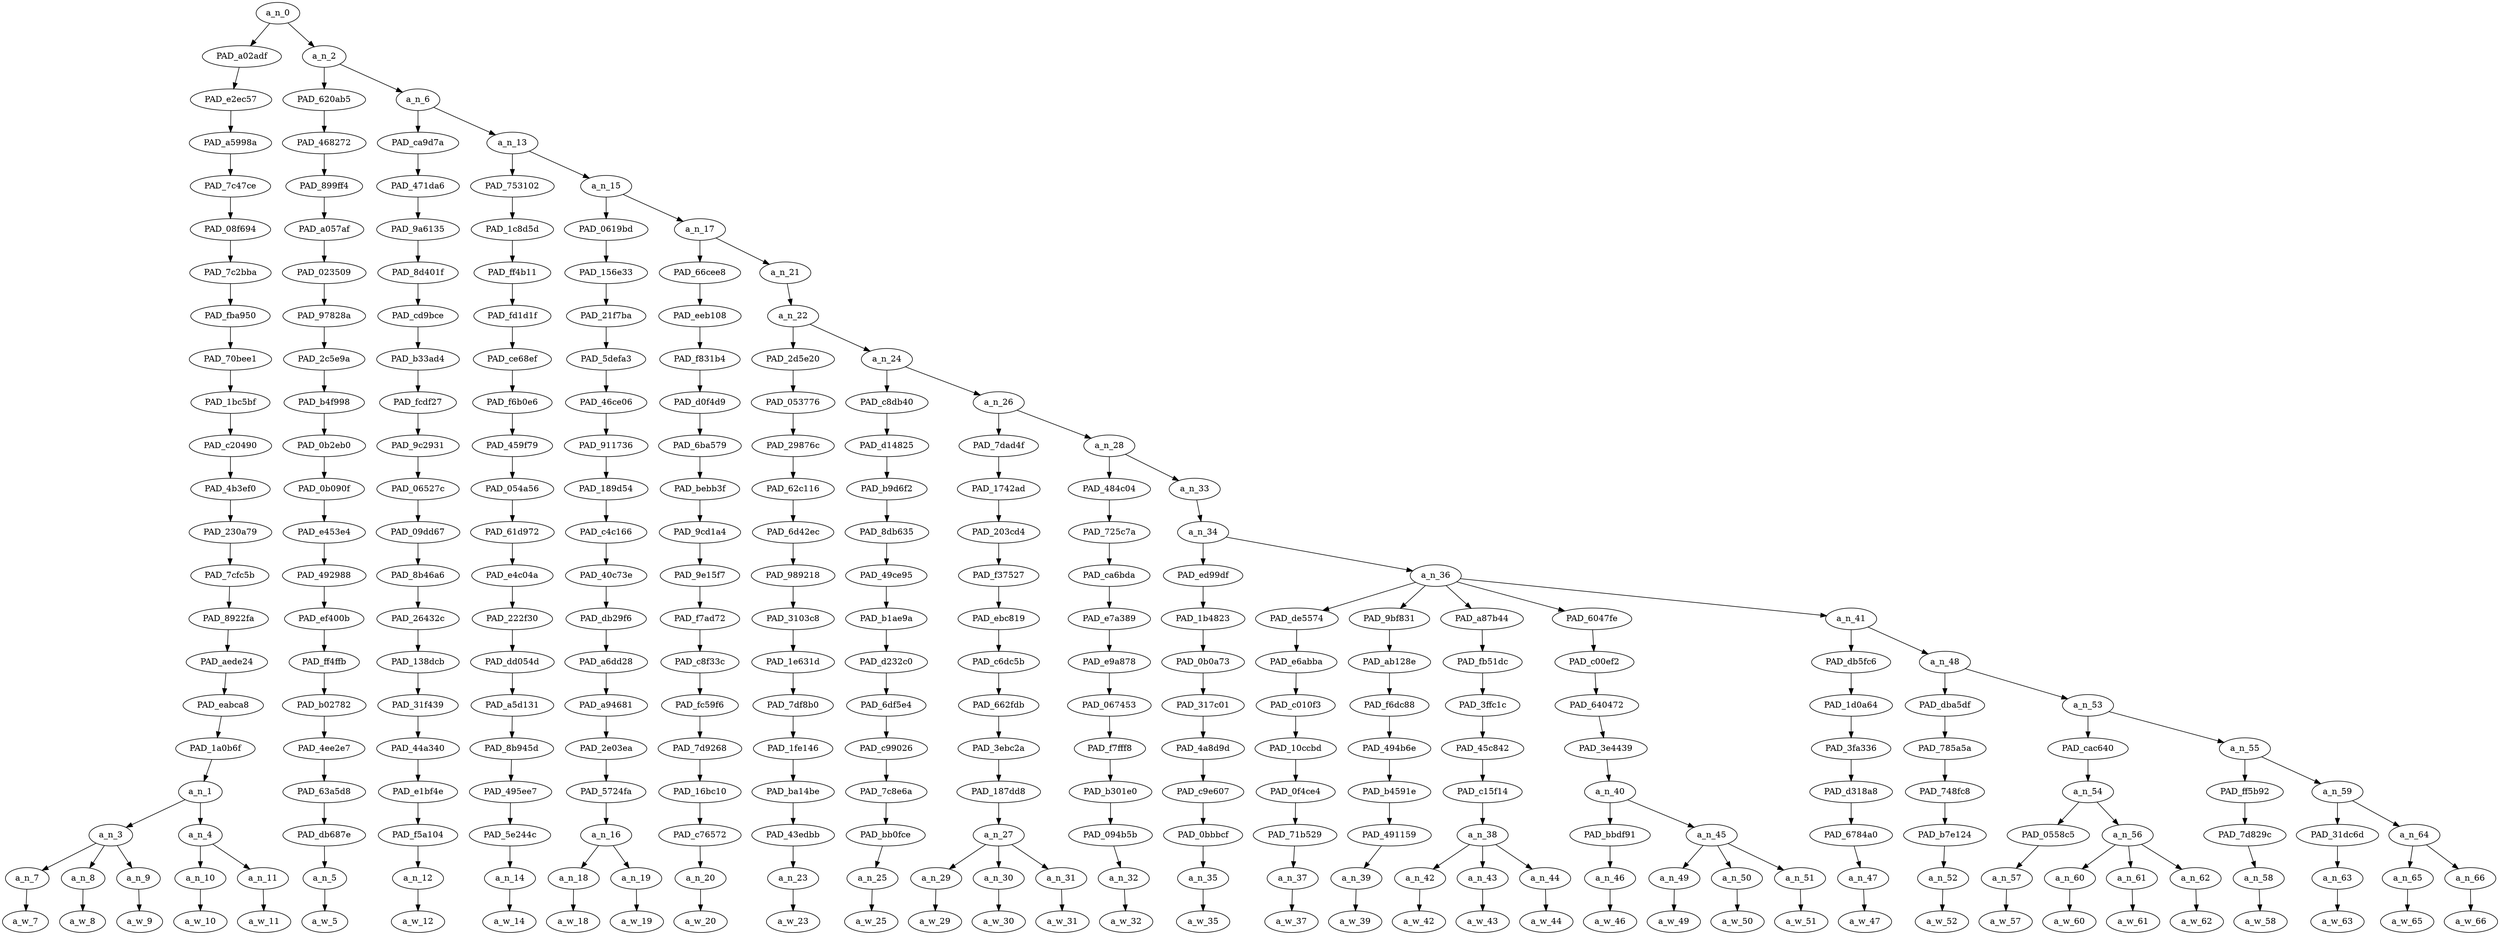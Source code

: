 strict digraph "" {
	a_n_0	[div_dir=-1,
		index=0,
		level=21,
		pos="4.179551696777343,21!",
		text_span="[0, 1, 2, 3, 4, 5, 6, 7, 8, 9, 10, 11, 12, 13, 14, 15, 16, 17, 18, 19, 20, 21, 22, 23, 24, 25, 26, 27, 28, 29, 30, 31, 32, 33, 34, \
35, 36]",
		value=1.00000001];
	PAD_a02adf	[div_dir=-1,
		index=0,
		level=20,
		pos="2.25,20!",
		text_span="[0, 1, 2, 3, 4]",
		value=0.18301617];
	a_n_0 -> PAD_a02adf;
	a_n_2	[div_dir=-1,
		index=1,
		level=20,
		pos="6.109103393554688,20!",
		text_span="[5, 6, 7, 8, 9, 10, 11, 12, 13, 14, 15, 16, 17, 18, 19, 20, 21, 22, 23, 24, 25, 26, 27, 28, 29, 30, 31, 32, 33, 34, 35, 36]",
		value=0.81689949];
	a_n_0 -> a_n_2;
	PAD_e2ec57	[div_dir=-1,
		index=0,
		level=19,
		pos="2.25,19!",
		text_span="[0, 1, 2, 3, 4]",
		value=0.18301617];
	PAD_a02adf -> PAD_e2ec57;
	PAD_a5998a	[div_dir=-1,
		index=0,
		level=18,
		pos="2.25,18!",
		text_span="[0, 1, 2, 3, 4]",
		value=0.18301617];
	PAD_e2ec57 -> PAD_a5998a;
	PAD_7c47ce	[div_dir=-1,
		index=0,
		level=17,
		pos="2.25,17!",
		text_span="[0, 1, 2, 3, 4]",
		value=0.18301617];
	PAD_a5998a -> PAD_7c47ce;
	PAD_08f694	[div_dir=-1,
		index=0,
		level=16,
		pos="2.25,16!",
		text_span="[0, 1, 2, 3, 4]",
		value=0.18301617];
	PAD_7c47ce -> PAD_08f694;
	PAD_7c2bba	[div_dir=-1,
		index=0,
		level=15,
		pos="2.25,15!",
		text_span="[0, 1, 2, 3, 4]",
		value=0.18301617];
	PAD_08f694 -> PAD_7c2bba;
	PAD_fba950	[div_dir=-1,
		index=0,
		level=14,
		pos="2.25,14!",
		text_span="[0, 1, 2, 3, 4]",
		value=0.18301617];
	PAD_7c2bba -> PAD_fba950;
	PAD_70bee1	[div_dir=-1,
		index=0,
		level=13,
		pos="2.25,13!",
		text_span="[0, 1, 2, 3, 4]",
		value=0.18301617];
	PAD_fba950 -> PAD_70bee1;
	PAD_1bc5bf	[div_dir=-1,
		index=0,
		level=12,
		pos="2.25,12!",
		text_span="[0, 1, 2, 3, 4]",
		value=0.18301617];
	PAD_70bee1 -> PAD_1bc5bf;
	PAD_c20490	[div_dir=-1,
		index=0,
		level=11,
		pos="2.25,11!",
		text_span="[0, 1, 2, 3, 4]",
		value=0.18301617];
	PAD_1bc5bf -> PAD_c20490;
	PAD_4b3ef0	[div_dir=-1,
		index=0,
		level=10,
		pos="2.25,10!",
		text_span="[0, 1, 2, 3, 4]",
		value=0.18301617];
	PAD_c20490 -> PAD_4b3ef0;
	PAD_230a79	[div_dir=-1,
		index=0,
		level=9,
		pos="2.25,9!",
		text_span="[0, 1, 2, 3, 4]",
		value=0.18301617];
	PAD_4b3ef0 -> PAD_230a79;
	PAD_7cfc5b	[div_dir=-1,
		index=0,
		level=8,
		pos="2.25,8!",
		text_span="[0, 1, 2, 3, 4]",
		value=0.18301617];
	PAD_230a79 -> PAD_7cfc5b;
	PAD_8922fa	[div_dir=-1,
		index=0,
		level=7,
		pos="2.25,7!",
		text_span="[0, 1, 2, 3, 4]",
		value=0.18301617];
	PAD_7cfc5b -> PAD_8922fa;
	PAD_aede24	[div_dir=-1,
		index=0,
		level=6,
		pos="2.25,6!",
		text_span="[0, 1, 2, 3, 4]",
		value=0.18301617];
	PAD_8922fa -> PAD_aede24;
	PAD_eabca8	[div_dir=-1,
		index=0,
		level=5,
		pos="2.25,5!",
		text_span="[0, 1, 2, 3, 4]",
		value=0.18301617];
	PAD_aede24 -> PAD_eabca8;
	PAD_1a0b6f	[div_dir=-1,
		index=0,
		level=4,
		pos="2.25,4!",
		text_span="[0, 1, 2, 3, 4]",
		value=0.18301617];
	PAD_eabca8 -> PAD_1a0b6f;
	a_n_1	[div_dir=-1,
		index=0,
		level=3,
		pos="2.25,3!",
		text_span="[0, 1, 2, 3, 4]",
		value=0.18301617];
	PAD_1a0b6f -> a_n_1;
	a_n_3	[div_dir=-1,
		index=0,
		level=2,
		pos="1.0,2!",
		text_span="[0, 1, 2]",
		value=0.12315645];
	a_n_1 -> a_n_3;
	a_n_4	[div_dir=-1,
		index=1,
		level=2,
		pos="3.5,2!",
		text_span="[3, 4]",
		value=0.05980597];
	a_n_1 -> a_n_4;
	a_n_7	[div_dir=1,
		index=0,
		level=1,
		pos="0.0,1!",
		text_span="[0]",
		value=0.03650259];
	a_n_3 -> a_n_7;
	a_n_8	[div_dir=1,
		index=1,
		level=1,
		pos="1.0,1!",
		text_span="[1]",
		value=0.03928726];
	a_n_3 -> a_n_8;
	a_n_9	[div_dir=-1,
		index=2,
		level=1,
		pos="2.0,1!",
		text_span="[2]",
		value=0.04731066];
	a_n_3 -> a_n_9;
	a_w_7	[div_dir=0,
		index=0,
		level=0,
		pos="0,0!",
		text_span="[0]",
		value="<user>"];
	a_n_7 -> a_w_7;
	a_w_8	[div_dir=0,
		index=1,
		level=0,
		pos="1,0!",
		text_span="[1]",
		value=dear];
	a_n_8 -> a_w_8;
	a_w_9	[div_dir=0,
		index=2,
		level=0,
		pos="2,0!",
		text_span="[2]",
		value=jews];
	a_n_9 -> a_w_9;
	a_n_10	[div_dir=-1,
		index=3,
		level=1,
		pos="3.0,1!",
		text_span="[3]",
		value=0.02171475];
	a_n_4 -> a_n_10;
	a_n_11	[div_dir=-1,
		index=4,
		level=1,
		pos="4.0,1!",
		text_span="[4]",
		value=0.03807108];
	a_n_4 -> a_n_11;
	a_w_10	[div_dir=0,
		index=3,
		level=0,
		pos="3,0!",
		text_span="[3]",
		value=after];
	a_n_10 -> a_w_10;
	a_w_11	[div_dir=0,
		index=4,
		level=0,
		pos="4,0!",
		text_span="[4]",
		value=trump];
	a_n_11 -> a_w_11;
	PAD_620ab5	[div_dir=-1,
		index=1,
		level=19,
		pos="5.0,19!",
		text_span="[5]",
		value=0.01806182];
	a_n_2 -> PAD_620ab5;
	a_n_6	[div_dir=-1,
		index=2,
		level=19,
		pos="7.218206787109375,19!",
		text_span="[6, 7, 8, 9, 10, 11, 12, 13, 14, 15, 16, 17, 18, 19, 20, 21, 22, 23, 24, 25, 26, 27, 28, 29, 30, 31, 32, 33, 34, 35, 36]",
		value=0.79876739];
	a_n_2 -> a_n_6;
	PAD_468272	[div_dir=-1,
		index=1,
		level=18,
		pos="5.0,18!",
		text_span="[5]",
		value=0.01806182];
	PAD_620ab5 -> PAD_468272;
	PAD_899ff4	[div_dir=-1,
		index=1,
		level=17,
		pos="5.0,17!",
		text_span="[5]",
		value=0.01806182];
	PAD_468272 -> PAD_899ff4;
	PAD_a057af	[div_dir=-1,
		index=1,
		level=16,
		pos="5.0,16!",
		text_span="[5]",
		value=0.01806182];
	PAD_899ff4 -> PAD_a057af;
	PAD_023509	[div_dir=-1,
		index=1,
		level=15,
		pos="5.0,15!",
		text_span="[5]",
		value=0.01806182];
	PAD_a057af -> PAD_023509;
	PAD_97828a	[div_dir=-1,
		index=1,
		level=14,
		pos="5.0,14!",
		text_span="[5]",
		value=0.01806182];
	PAD_023509 -> PAD_97828a;
	PAD_2c5e9a	[div_dir=-1,
		index=1,
		level=13,
		pos="5.0,13!",
		text_span="[5]",
		value=0.01806182];
	PAD_97828a -> PAD_2c5e9a;
	PAD_b4f998	[div_dir=-1,
		index=1,
		level=12,
		pos="5.0,12!",
		text_span="[5]",
		value=0.01806182];
	PAD_2c5e9a -> PAD_b4f998;
	PAD_0b2eb0	[div_dir=-1,
		index=1,
		level=11,
		pos="5.0,11!",
		text_span="[5]",
		value=0.01806182];
	PAD_b4f998 -> PAD_0b2eb0;
	PAD_0b090f	[div_dir=-1,
		index=1,
		level=10,
		pos="5.0,10!",
		text_span="[5]",
		value=0.01806182];
	PAD_0b2eb0 -> PAD_0b090f;
	PAD_e453e4	[div_dir=-1,
		index=1,
		level=9,
		pos="5.0,9!",
		text_span="[5]",
		value=0.01806182];
	PAD_0b090f -> PAD_e453e4;
	PAD_492988	[div_dir=-1,
		index=1,
		level=8,
		pos="5.0,8!",
		text_span="[5]",
		value=0.01806182];
	PAD_e453e4 -> PAD_492988;
	PAD_ef400b	[div_dir=-1,
		index=1,
		level=7,
		pos="5.0,7!",
		text_span="[5]",
		value=0.01806182];
	PAD_492988 -> PAD_ef400b;
	PAD_ff4ffb	[div_dir=-1,
		index=1,
		level=6,
		pos="5.0,6!",
		text_span="[5]",
		value=0.01806182];
	PAD_ef400b -> PAD_ff4ffb;
	PAD_b02782	[div_dir=-1,
		index=1,
		level=5,
		pos="5.0,5!",
		text_span="[5]",
		value=0.01806182];
	PAD_ff4ffb -> PAD_b02782;
	PAD_4ee2e7	[div_dir=-1,
		index=1,
		level=4,
		pos="5.0,4!",
		text_span="[5]",
		value=0.01806182];
	PAD_b02782 -> PAD_4ee2e7;
	PAD_63a5d8	[div_dir=-1,
		index=1,
		level=3,
		pos="5.0,3!",
		text_span="[5]",
		value=0.01806182];
	PAD_4ee2e7 -> PAD_63a5d8;
	PAD_db687e	[div_dir=-1,
		index=2,
		level=2,
		pos="5.0,2!",
		text_span="[5]",
		value=0.01806182];
	PAD_63a5d8 -> PAD_db687e;
	a_n_5	[div_dir=-1,
		index=5,
		level=1,
		pos="5.0,1!",
		text_span="[5]",
		value=0.01806182];
	PAD_db687e -> a_n_5;
	a_w_5	[div_dir=0,
		index=5,
		level=0,
		pos="5,0!",
		text_span="[5]",
		value=is];
	a_n_5 -> a_w_5;
	PAD_ca9d7a	[div_dir=-1,
		index=2,
		level=18,
		pos="6.0,18!",
		text_span="[6]",
		value=0.01920291];
	a_n_6 -> PAD_ca9d7a;
	a_n_13	[div_dir=-1,
		index=3,
		level=18,
		pos="8.43641357421875,18!",
		text_span="[7, 8, 9, 10, 11, 12, 13, 14, 15, 16, 17, 18, 19, 20, 21, 22, 23, 24, 25, 26, 27, 28, 29, 30, 31, 32, 33, 34, 35, 36]",
		value=0.77950299];
	a_n_6 -> a_n_13;
	PAD_471da6	[div_dir=-1,
		index=2,
		level=17,
		pos="6.0,17!",
		text_span="[6]",
		value=0.01920291];
	PAD_ca9d7a -> PAD_471da6;
	PAD_9a6135	[div_dir=-1,
		index=2,
		level=16,
		pos="6.0,16!",
		text_span="[6]",
		value=0.01920291];
	PAD_471da6 -> PAD_9a6135;
	PAD_8d401f	[div_dir=-1,
		index=2,
		level=15,
		pos="6.0,15!",
		text_span="[6]",
		value=0.01920291];
	PAD_9a6135 -> PAD_8d401f;
	PAD_cd9bce	[div_dir=-1,
		index=2,
		level=14,
		pos="6.0,14!",
		text_span="[6]",
		value=0.01920291];
	PAD_8d401f -> PAD_cd9bce;
	PAD_b33ad4	[div_dir=-1,
		index=2,
		level=13,
		pos="6.0,13!",
		text_span="[6]",
		value=0.01920291];
	PAD_cd9bce -> PAD_b33ad4;
	PAD_fcdf27	[div_dir=-1,
		index=2,
		level=12,
		pos="6.0,12!",
		text_span="[6]",
		value=0.01920291];
	PAD_b33ad4 -> PAD_fcdf27;
	PAD_9c2931	[div_dir=-1,
		index=2,
		level=11,
		pos="6.0,11!",
		text_span="[6]",
		value=0.01920291];
	PAD_fcdf27 -> PAD_9c2931;
	PAD_06527c	[div_dir=-1,
		index=2,
		level=10,
		pos="6.0,10!",
		text_span="[6]",
		value=0.01920291];
	PAD_9c2931 -> PAD_06527c;
	PAD_09dd67	[div_dir=-1,
		index=2,
		level=9,
		pos="6.0,9!",
		text_span="[6]",
		value=0.01920291];
	PAD_06527c -> PAD_09dd67;
	PAD_8b46a6	[div_dir=-1,
		index=2,
		level=8,
		pos="6.0,8!",
		text_span="[6]",
		value=0.01920291];
	PAD_09dd67 -> PAD_8b46a6;
	PAD_26432c	[div_dir=-1,
		index=2,
		level=7,
		pos="6.0,7!",
		text_span="[6]",
		value=0.01920291];
	PAD_8b46a6 -> PAD_26432c;
	PAD_138dcb	[div_dir=-1,
		index=2,
		level=6,
		pos="6.0,6!",
		text_span="[6]",
		value=0.01920291];
	PAD_26432c -> PAD_138dcb;
	PAD_31f439	[div_dir=-1,
		index=2,
		level=5,
		pos="6.0,5!",
		text_span="[6]",
		value=0.01920291];
	PAD_138dcb -> PAD_31f439;
	PAD_44a340	[div_dir=-1,
		index=2,
		level=4,
		pos="6.0,4!",
		text_span="[6]",
		value=0.01920291];
	PAD_31f439 -> PAD_44a340;
	PAD_e1bf4e	[div_dir=-1,
		index=2,
		level=3,
		pos="6.0,3!",
		text_span="[6]",
		value=0.01920291];
	PAD_44a340 -> PAD_e1bf4e;
	PAD_f5a104	[div_dir=-1,
		index=3,
		level=2,
		pos="6.0,2!",
		text_span="[6]",
		value=0.01920291];
	PAD_e1bf4e -> PAD_f5a104;
	a_n_12	[div_dir=-1,
		index=6,
		level=1,
		pos="6.0,1!",
		text_span="[6]",
		value=0.01920291];
	PAD_f5a104 -> a_n_12;
	a_w_12	[div_dir=0,
		index=6,
		level=0,
		pos="6,0!",
		text_span="[6]",
		value=done];
	a_n_12 -> a_w_12;
	PAD_753102	[div_dir=-1,
		index=3,
		level=17,
		pos="7.0,17!",
		text_span="[7]",
		value=0.01252302];
	a_n_13 -> PAD_753102;
	a_n_15	[div_dir=-1,
		index=4,
		level=17,
		pos="9.8728271484375,17!",
		text_span="[8, 9, 10, 11, 12, 13, 14, 15, 16, 17, 18, 19, 20, 21, 22, 23, 24, 25, 26, 27, 28, 29, 30, 31, 32, 33, 34, 35, 36]",
		value=0.76692537];
	a_n_13 -> a_n_15;
	PAD_1c8d5d	[div_dir=-1,
		index=3,
		level=16,
		pos="7.0,16!",
		text_span="[7]",
		value=0.01252302];
	PAD_753102 -> PAD_1c8d5d;
	PAD_ff4b11	[div_dir=-1,
		index=3,
		level=15,
		pos="7.0,15!",
		text_span="[7]",
		value=0.01252302];
	PAD_1c8d5d -> PAD_ff4b11;
	PAD_fd1d1f	[div_dir=-1,
		index=3,
		level=14,
		pos="7.0,14!",
		text_span="[7]",
		value=0.01252302];
	PAD_ff4b11 -> PAD_fd1d1f;
	PAD_ce68ef	[div_dir=-1,
		index=3,
		level=13,
		pos="7.0,13!",
		text_span="[7]",
		value=0.01252302];
	PAD_fd1d1f -> PAD_ce68ef;
	PAD_f6b0e6	[div_dir=-1,
		index=3,
		level=12,
		pos="7.0,12!",
		text_span="[7]",
		value=0.01252302];
	PAD_ce68ef -> PAD_f6b0e6;
	PAD_459f79	[div_dir=-1,
		index=3,
		level=11,
		pos="7.0,11!",
		text_span="[7]",
		value=0.01252302];
	PAD_f6b0e6 -> PAD_459f79;
	PAD_054a56	[div_dir=-1,
		index=3,
		level=10,
		pos="7.0,10!",
		text_span="[7]",
		value=0.01252302];
	PAD_459f79 -> PAD_054a56;
	PAD_61d972	[div_dir=-1,
		index=3,
		level=9,
		pos="7.0,9!",
		text_span="[7]",
		value=0.01252302];
	PAD_054a56 -> PAD_61d972;
	PAD_e4c04a	[div_dir=-1,
		index=3,
		level=8,
		pos="7.0,8!",
		text_span="[7]",
		value=0.01252302];
	PAD_61d972 -> PAD_e4c04a;
	PAD_222f30	[div_dir=-1,
		index=3,
		level=7,
		pos="7.0,7!",
		text_span="[7]",
		value=0.01252302];
	PAD_e4c04a -> PAD_222f30;
	PAD_dd054d	[div_dir=-1,
		index=3,
		level=6,
		pos="7.0,6!",
		text_span="[7]",
		value=0.01252302];
	PAD_222f30 -> PAD_dd054d;
	PAD_a5d131	[div_dir=-1,
		index=3,
		level=5,
		pos="7.0,5!",
		text_span="[7]",
		value=0.01252302];
	PAD_dd054d -> PAD_a5d131;
	PAD_8b945d	[div_dir=-1,
		index=3,
		level=4,
		pos="7.0,4!",
		text_span="[7]",
		value=0.01252302];
	PAD_a5d131 -> PAD_8b945d;
	PAD_495ee7	[div_dir=-1,
		index=3,
		level=3,
		pos="7.0,3!",
		text_span="[7]",
		value=0.01252302];
	PAD_8b945d -> PAD_495ee7;
	PAD_5e244c	[div_dir=-1,
		index=4,
		level=2,
		pos="7.0,2!",
		text_span="[7]",
		value=0.01252302];
	PAD_495ee7 -> PAD_5e244c;
	a_n_14	[div_dir=-1,
		index=7,
		level=1,
		pos="7.0,1!",
		text_span="[7]",
		value=0.01252302];
	PAD_5e244c -> a_n_14;
	a_w_14	[div_dir=0,
		index=7,
		level=0,
		pos="7,0!",
		text_span="[7]",
		value=with];
	a_n_14 -> a_w_14;
	PAD_0619bd	[div_dir=-1,
		index=4,
		level=16,
		pos="8.5,16!",
		text_span="[8, 9]",
		value=0.04665338];
	a_n_15 -> PAD_0619bd;
	a_n_17	[div_dir=-1,
		index=5,
		level=16,
		pos="11.245654296875,16!",
		text_span="[10, 11, 12, 13, 14, 15, 16, 17, 18, 19, 20, 21, 22, 23, 24, 25, 26, 27, 28, 29, 30, 31, 32, 33, 34, 35, 36]",
		value=0.72022052];
	a_n_15 -> a_n_17;
	PAD_156e33	[div_dir=-1,
		index=4,
		level=15,
		pos="8.5,15!",
		text_span="[8, 9]",
		value=0.04665338];
	PAD_0619bd -> PAD_156e33;
	PAD_21f7ba	[div_dir=-1,
		index=4,
		level=14,
		pos="8.5,14!",
		text_span="[8, 9]",
		value=0.04665338];
	PAD_156e33 -> PAD_21f7ba;
	PAD_5defa3	[div_dir=-1,
		index=4,
		level=13,
		pos="8.5,13!",
		text_span="[8, 9]",
		value=0.04665338];
	PAD_21f7ba -> PAD_5defa3;
	PAD_46ce06	[div_dir=-1,
		index=4,
		level=12,
		pos="8.5,12!",
		text_span="[8, 9]",
		value=0.04665338];
	PAD_5defa3 -> PAD_46ce06;
	PAD_911736	[div_dir=-1,
		index=4,
		level=11,
		pos="8.5,11!",
		text_span="[8, 9]",
		value=0.04665338];
	PAD_46ce06 -> PAD_911736;
	PAD_189d54	[div_dir=-1,
		index=4,
		level=10,
		pos="8.5,10!",
		text_span="[8, 9]",
		value=0.04665338];
	PAD_911736 -> PAD_189d54;
	PAD_c4c166	[div_dir=-1,
		index=4,
		level=9,
		pos="8.5,9!",
		text_span="[8, 9]",
		value=0.04665338];
	PAD_189d54 -> PAD_c4c166;
	PAD_40c73e	[div_dir=-1,
		index=4,
		level=8,
		pos="8.5,8!",
		text_span="[8, 9]",
		value=0.04665338];
	PAD_c4c166 -> PAD_40c73e;
	PAD_db29f6	[div_dir=-1,
		index=4,
		level=7,
		pos="8.5,7!",
		text_span="[8, 9]",
		value=0.04665338];
	PAD_40c73e -> PAD_db29f6;
	PAD_a6dd28	[div_dir=-1,
		index=4,
		level=6,
		pos="8.5,6!",
		text_span="[8, 9]",
		value=0.04665338];
	PAD_db29f6 -> PAD_a6dd28;
	PAD_a94681	[div_dir=-1,
		index=4,
		level=5,
		pos="8.5,5!",
		text_span="[8, 9]",
		value=0.04665338];
	PAD_a6dd28 -> PAD_a94681;
	PAD_2e03ea	[div_dir=-1,
		index=4,
		level=4,
		pos="8.5,4!",
		text_span="[8, 9]",
		value=0.04665338];
	PAD_a94681 -> PAD_2e03ea;
	PAD_5724fa	[div_dir=-1,
		index=4,
		level=3,
		pos="8.5,3!",
		text_span="[8, 9]",
		value=0.04665338];
	PAD_2e03ea -> PAD_5724fa;
	a_n_16	[div_dir=-1,
		index=5,
		level=2,
		pos="8.5,2!",
		text_span="[8, 9]",
		value=0.04665338];
	PAD_5724fa -> a_n_16;
	a_n_18	[div_dir=-1,
		index=8,
		level=1,
		pos="8.0,1!",
		text_span="[8]",
		value=0.01648734];
	a_n_16 -> a_n_18;
	a_n_19	[div_dir=-1,
		index=9,
		level=1,
		pos="9.0,1!",
		text_span="[9]",
		value=0.03009492];
	a_n_16 -> a_n_19;
	a_w_18	[div_dir=0,
		index=8,
		level=0,
		pos="8,0!",
		text_span="[8]",
		value=the];
	a_n_18 -> a_w_18;
	a_w_19	[div_dir=0,
		index=9,
		level=0,
		pos="9,0!",
		text_span="[9]",
		value=immigrants];
	a_n_19 -> a_w_19;
	PAD_66cee8	[div_dir=-1,
		index=5,
		level=15,
		pos="10.0,15!",
		text_span="[10]",
		value=0.01634068];
	a_n_17 -> PAD_66cee8;
	a_n_21	[div_dir=-1,
		index=6,
		level=15,
		pos="12.49130859375,15!",
		text_span="[11, 12, 13, 14, 15, 16, 17, 18, 19, 20, 21, 22, 23, 24, 25, 26, 27, 28, 29, 30, 31, 32, 33, 34, 35, 36]",
		value=0.70384474];
	a_n_17 -> a_n_21;
	PAD_eeb108	[div_dir=-1,
		index=5,
		level=14,
		pos="10.0,14!",
		text_span="[10]",
		value=0.01634068];
	PAD_66cee8 -> PAD_eeb108;
	PAD_f831b4	[div_dir=-1,
		index=5,
		level=13,
		pos="10.0,13!",
		text_span="[10]",
		value=0.01634068];
	PAD_eeb108 -> PAD_f831b4;
	PAD_d0f4d9	[div_dir=-1,
		index=5,
		level=12,
		pos="10.0,12!",
		text_span="[10]",
		value=0.01634068];
	PAD_f831b4 -> PAD_d0f4d9;
	PAD_6ba579	[div_dir=-1,
		index=5,
		level=11,
		pos="10.0,11!",
		text_span="[10]",
		value=0.01634068];
	PAD_d0f4d9 -> PAD_6ba579;
	PAD_bebb3f	[div_dir=-1,
		index=5,
		level=10,
		pos="10.0,10!",
		text_span="[10]",
		value=0.01634068];
	PAD_6ba579 -> PAD_bebb3f;
	PAD_9cd1a4	[div_dir=-1,
		index=5,
		level=9,
		pos="10.0,9!",
		text_span="[10]",
		value=0.01634068];
	PAD_bebb3f -> PAD_9cd1a4;
	PAD_9e15f7	[div_dir=-1,
		index=5,
		level=8,
		pos="10.0,8!",
		text_span="[10]",
		value=0.01634068];
	PAD_9cd1a4 -> PAD_9e15f7;
	PAD_f7ad72	[div_dir=-1,
		index=5,
		level=7,
		pos="10.0,7!",
		text_span="[10]",
		value=0.01634068];
	PAD_9e15f7 -> PAD_f7ad72;
	PAD_c8f33c	[div_dir=-1,
		index=5,
		level=6,
		pos="10.0,6!",
		text_span="[10]",
		value=0.01634068];
	PAD_f7ad72 -> PAD_c8f33c;
	PAD_fc59f6	[div_dir=-1,
		index=5,
		level=5,
		pos="10.0,5!",
		text_span="[10]",
		value=0.01634068];
	PAD_c8f33c -> PAD_fc59f6;
	PAD_7d9268	[div_dir=-1,
		index=5,
		level=4,
		pos="10.0,4!",
		text_span="[10]",
		value=0.01634068];
	PAD_fc59f6 -> PAD_7d9268;
	PAD_16bc10	[div_dir=-1,
		index=5,
		level=3,
		pos="10.0,3!",
		text_span="[10]",
		value=0.01634068];
	PAD_7d9268 -> PAD_16bc10;
	PAD_c76572	[div_dir=-1,
		index=6,
		level=2,
		pos="10.0,2!",
		text_span="[10]",
		value=0.01634068];
	PAD_16bc10 -> PAD_c76572;
	a_n_20	[div_dir=-1,
		index=10,
		level=1,
		pos="10.0,1!",
		text_span="[10]",
		value=0.01634068];
	PAD_c76572 -> a_n_20;
	a_w_20	[div_dir=0,
		index=10,
		level=0,
		pos="10,0!",
		text_span="[10]",
		value=who];
	a_n_20 -> a_w_20;
	a_n_22	[div_dir=-1,
		index=6,
		level=14,
		pos="12.49130859375,14!",
		text_span="[11, 12, 13, 14, 15, 16, 17, 18, 19, 20, 21, 22, 23, 24, 25, 26, 27, 28, 29, 30, 31, 32, 33, 34, 35, 36]",
		value=0.70381621];
	a_n_21 -> a_n_22;
	PAD_2d5e20	[div_dir=-1,
		index=6,
		level=13,
		pos="11.0,13!",
		text_span="[11]",
		value=0.01612054];
	a_n_22 -> PAD_2d5e20;
	a_n_24	[div_dir=-1,
		index=7,
		level=13,
		pos="13.9826171875,13!",
		text_span="[12, 13, 14, 15, 16, 17, 18, 19, 20, 21, 22, 23, 24, 25, 26, 27, 28, 29, 30, 31, 32, 33, 34, 35, 36]",
		value=0.68766713];
	a_n_22 -> a_n_24;
	PAD_053776	[div_dir=-1,
		index=6,
		level=12,
		pos="11.0,12!",
		text_span="[11]",
		value=0.01612054];
	PAD_2d5e20 -> PAD_053776;
	PAD_29876c	[div_dir=-1,
		index=6,
		level=11,
		pos="11.0,11!",
		text_span="[11]",
		value=0.01612054];
	PAD_053776 -> PAD_29876c;
	PAD_62c116	[div_dir=-1,
		index=6,
		level=10,
		pos="11.0,10!",
		text_span="[11]",
		value=0.01612054];
	PAD_29876c -> PAD_62c116;
	PAD_6d42ec	[div_dir=-1,
		index=6,
		level=9,
		pos="11.0,9!",
		text_span="[11]",
		value=0.01612054];
	PAD_62c116 -> PAD_6d42ec;
	PAD_989218	[div_dir=-1,
		index=6,
		level=8,
		pos="11.0,8!",
		text_span="[11]",
		value=0.01612054];
	PAD_6d42ec -> PAD_989218;
	PAD_3103c8	[div_dir=-1,
		index=6,
		level=7,
		pos="11.0,7!",
		text_span="[11]",
		value=0.01612054];
	PAD_989218 -> PAD_3103c8;
	PAD_1e631d	[div_dir=-1,
		index=6,
		level=6,
		pos="11.0,6!",
		text_span="[11]",
		value=0.01612054];
	PAD_3103c8 -> PAD_1e631d;
	PAD_7df8b0	[div_dir=-1,
		index=6,
		level=5,
		pos="11.0,5!",
		text_span="[11]",
		value=0.01612054];
	PAD_1e631d -> PAD_7df8b0;
	PAD_1fe146	[div_dir=-1,
		index=6,
		level=4,
		pos="11.0,4!",
		text_span="[11]",
		value=0.01612054];
	PAD_7df8b0 -> PAD_1fe146;
	PAD_ba14be	[div_dir=-1,
		index=6,
		level=3,
		pos="11.0,3!",
		text_span="[11]",
		value=0.01612054];
	PAD_1fe146 -> PAD_ba14be;
	PAD_43edbb	[div_dir=-1,
		index=7,
		level=2,
		pos="11.0,2!",
		text_span="[11]",
		value=0.01612054];
	PAD_ba14be -> PAD_43edbb;
	a_n_23	[div_dir=-1,
		index=11,
		level=1,
		pos="11.0,1!",
		text_span="[11]",
		value=0.01612054];
	PAD_43edbb -> a_n_23;
	a_w_23	[div_dir=0,
		index=11,
		level=0,
		pos="11,0!",
		text_span="[11]",
		value=next];
	a_n_23 -> a_w_23;
	PAD_c8db40	[div_dir=1,
		index=7,
		level=12,
		pos="12.0,12!",
		text_span="[12]",
		value=0.01510864];
	a_n_24 -> PAD_c8db40;
	a_n_26	[div_dir=-1,
		index=8,
		level=12,
		pos="15.965234375,12!",
		text_span="[13, 14, 15, 16, 17, 18, 19, 20, 21, 22, 23, 24, 25, 26, 27, 28, 29, 30, 31, 32, 33, 34, 35, 36]",
		value=0.67253083];
	a_n_24 -> a_n_26;
	PAD_d14825	[div_dir=1,
		index=7,
		level=11,
		pos="12.0,11!",
		text_span="[12]",
		value=0.01510864];
	PAD_c8db40 -> PAD_d14825;
	PAD_b9d6f2	[div_dir=1,
		index=7,
		level=10,
		pos="12.0,10!",
		text_span="[12]",
		value=0.01510864];
	PAD_d14825 -> PAD_b9d6f2;
	PAD_8db635	[div_dir=1,
		index=7,
		level=9,
		pos="12.0,9!",
		text_span="[12]",
		value=0.01510864];
	PAD_b9d6f2 -> PAD_8db635;
	PAD_49ce95	[div_dir=1,
		index=7,
		level=8,
		pos="12.0,8!",
		text_span="[12]",
		value=0.01510864];
	PAD_8db635 -> PAD_49ce95;
	PAD_b1ae9a	[div_dir=1,
		index=7,
		level=7,
		pos="12.0,7!",
		text_span="[12]",
		value=0.01510864];
	PAD_49ce95 -> PAD_b1ae9a;
	PAD_d232c0	[div_dir=1,
		index=7,
		level=6,
		pos="12.0,6!",
		text_span="[12]",
		value=0.01510864];
	PAD_b1ae9a -> PAD_d232c0;
	PAD_6df5e4	[div_dir=1,
		index=7,
		level=5,
		pos="12.0,5!",
		text_span="[12]",
		value=0.01510864];
	PAD_d232c0 -> PAD_6df5e4;
	PAD_c99026	[div_dir=1,
		index=7,
		level=4,
		pos="12.0,4!",
		text_span="[12]",
		value=0.01510864];
	PAD_6df5e4 -> PAD_c99026;
	PAD_7c8e6a	[div_dir=1,
		index=7,
		level=3,
		pos="12.0,3!",
		text_span="[12]",
		value=0.01510864];
	PAD_c99026 -> PAD_7c8e6a;
	PAD_bb0fce	[div_dir=1,
		index=8,
		level=2,
		pos="12.0,2!",
		text_span="[12]",
		value=0.01510864];
	PAD_7c8e6a -> PAD_bb0fce;
	a_n_25	[div_dir=1,
		index=12,
		level=1,
		pos="12.0,1!",
		text_span="[12]",
		value=0.01510864];
	PAD_bb0fce -> a_n_25;
	a_w_25	[div_dir=0,
		index=12,
		level=0,
		pos="12,0!",
		text_span="[12]",
		value=being];
	a_n_25 -> a_w_25;
	PAD_7dad4f	[div_dir=1,
		index=8,
		level=11,
		pos="14.0,11!",
		text_span="[13, 14, 15]",
		value=0.05900966];
	a_n_26 -> PAD_7dad4f;
	a_n_28	[div_dir=-1,
		index=9,
		level=11,
		pos="17.93046875,11!",
		text_span="[16, 17, 18, 19, 20, 21, 22, 23, 24, 25, 26, 27, 28, 29, 30, 31, 32, 33, 34, 35, 36]",
		value=0.61348438];
	a_n_26 -> a_n_28;
	PAD_1742ad	[div_dir=1,
		index=8,
		level=10,
		pos="14.0,10!",
		text_span="[13, 14, 15]",
		value=0.05900966];
	PAD_7dad4f -> PAD_1742ad;
	PAD_203cd4	[div_dir=1,
		index=8,
		level=9,
		pos="14.0,9!",
		text_span="[13, 14, 15]",
		value=0.05900966];
	PAD_1742ad -> PAD_203cd4;
	PAD_f37527	[div_dir=1,
		index=8,
		level=8,
		pos="14.0,8!",
		text_span="[13, 14, 15]",
		value=0.05900966];
	PAD_203cd4 -> PAD_f37527;
	PAD_ebc819	[div_dir=1,
		index=8,
		level=7,
		pos="14.0,7!",
		text_span="[13, 14, 15]",
		value=0.05900966];
	PAD_f37527 -> PAD_ebc819;
	PAD_c6dc5b	[div_dir=1,
		index=8,
		level=6,
		pos="14.0,6!",
		text_span="[13, 14, 15]",
		value=0.05900966];
	PAD_ebc819 -> PAD_c6dc5b;
	PAD_662fdb	[div_dir=1,
		index=8,
		level=5,
		pos="14.0,5!",
		text_span="[13, 14, 15]",
		value=0.05900966];
	PAD_c6dc5b -> PAD_662fdb;
	PAD_3ebc2a	[div_dir=1,
		index=8,
		level=4,
		pos="14.0,4!",
		text_span="[13, 14, 15]",
		value=0.05900966];
	PAD_662fdb -> PAD_3ebc2a;
	PAD_187dd8	[div_dir=1,
		index=8,
		level=3,
		pos="14.0,3!",
		text_span="[13, 14, 15]",
		value=0.05900966];
	PAD_3ebc2a -> PAD_187dd8;
	a_n_27	[div_dir=1,
		index=9,
		level=2,
		pos="14.0,2!",
		text_span="[13, 14, 15]",
		value=0.05900966];
	PAD_187dd8 -> a_n_27;
	a_n_29	[div_dir=-1,
		index=13,
		level=1,
		pos="13.0,1!",
		text_span="[13]",
		value=0.01360430];
	a_n_27 -> a_n_29;
	a_n_30	[div_dir=1,
		index=14,
		level=1,
		pos="14.0,1!",
		text_span="[14]",
		value=0.02222117];
	a_n_27 -> a_n_30;
	a_n_31	[div_dir=1,
		index=15,
		level=1,
		pos="15.0,1!",
		text_span="[15]",
		value=0.02315811];
	a_n_27 -> a_n_31;
	a_w_29	[div_dir=0,
		index=13,
		level=0,
		pos="13,0!",
		text_span="[13]",
		value=a];
	a_n_29 -> a_w_29;
	a_w_30	[div_dir=0,
		index=14,
		level=0,
		pos="14,0!",
		text_span="[14]",
		value=white];
	a_n_30 -> a_w_30;
	a_w_31	[div_dir=0,
		index=15,
		level=0,
		pos="15,0!",
		text_span="[15]",
		value=nationalist];
	a_n_31 -> a_w_31;
	PAD_484c04	[div_dir=1,
		index=9,
		level=10,
		pos="16.0,10!",
		text_span="[16]",
		value=0.01296362];
	a_n_28 -> PAD_484c04;
	a_n_33	[div_dir=-1,
		index=10,
		level=10,
		pos="19.8609375,10!",
		text_span="[17, 18, 19, 20, 21, 22, 23, 24, 25, 26, 27, 28, 29, 30, 31, 32, 33, 34, 35, 36]",
		value=0.60047196];
	a_n_28 -> a_n_33;
	PAD_725c7a	[div_dir=1,
		index=9,
		level=9,
		pos="16.0,9!",
		text_span="[16]",
		value=0.01296362];
	PAD_484c04 -> PAD_725c7a;
	PAD_ca6bda	[div_dir=1,
		index=9,
		level=8,
		pos="16.0,8!",
		text_span="[16]",
		value=0.01296362];
	PAD_725c7a -> PAD_ca6bda;
	PAD_e7a389	[div_dir=1,
		index=9,
		level=7,
		pos="16.0,7!",
		text_span="[16]",
		value=0.01296362];
	PAD_ca6bda -> PAD_e7a389;
	PAD_e9a878	[div_dir=1,
		index=9,
		level=6,
		pos="16.0,6!",
		text_span="[16]",
		value=0.01296362];
	PAD_e7a389 -> PAD_e9a878;
	PAD_067453	[div_dir=1,
		index=9,
		level=5,
		pos="16.0,5!",
		text_span="[16]",
		value=0.01296362];
	PAD_e9a878 -> PAD_067453;
	PAD_f7fff8	[div_dir=1,
		index=9,
		level=4,
		pos="16.0,4!",
		text_span="[16]",
		value=0.01296362];
	PAD_067453 -> PAD_f7fff8;
	PAD_b301e0	[div_dir=1,
		index=9,
		level=3,
		pos="16.0,3!",
		text_span="[16]",
		value=0.01296362];
	PAD_f7fff8 -> PAD_b301e0;
	PAD_094b5b	[div_dir=1,
		index=10,
		level=2,
		pos="16.0,2!",
		text_span="[16]",
		value=0.01296362];
	PAD_b301e0 -> PAD_094b5b;
	a_n_32	[div_dir=1,
		index=16,
		level=1,
		pos="16.0,1!",
		text_span="[16]",
		value=0.01296362];
	PAD_094b5b -> a_n_32;
	a_w_32	[div_dir=0,
		index=16,
		level=0,
		pos="16,0!",
		text_span="[16]",
		value=who1];
	a_n_32 -> a_w_32;
	a_n_34	[div_dir=-1,
		index=10,
		level=9,
		pos="19.8609375,9!",
		text_span="[17, 18, 19, 20, 21, 22, 23, 24, 25, 26, 27, 28, 29, 30, 31, 32, 33, 34, 35, 36]",
		value=0.60041824];
	a_n_33 -> a_n_34;
	PAD_ed99df	[div_dir=1,
		index=10,
		level=8,
		pos="17.0,8!",
		text_span="[17]",
		value=0.01137807];
	a_n_34 -> PAD_ed99df;
	a_n_36	[div_dir=-1,
		index=11,
		level=8,
		pos="22.721875,8!",
		text_span="[18, 19, 20, 21, 22, 23, 24, 25, 26, 27, 28, 29, 30, 31, 32, 33, 34, 35, 36]",
		value=0.58898645];
	a_n_34 -> a_n_36;
	PAD_1b4823	[div_dir=1,
		index=10,
		level=7,
		pos="17.0,7!",
		text_span="[17]",
		value=0.01137807];
	PAD_ed99df -> PAD_1b4823;
	PAD_0b0a73	[div_dir=1,
		index=10,
		level=6,
		pos="17.0,6!",
		text_span="[17]",
		value=0.01137807];
	PAD_1b4823 -> PAD_0b0a73;
	PAD_317c01	[div_dir=1,
		index=10,
		level=5,
		pos="17.0,5!",
		text_span="[17]",
		value=0.01137807];
	PAD_0b0a73 -> PAD_317c01;
	PAD_4a8d9d	[div_dir=1,
		index=10,
		level=4,
		pos="17.0,4!",
		text_span="[17]",
		value=0.01137807];
	PAD_317c01 -> PAD_4a8d9d;
	PAD_c9e607	[div_dir=1,
		index=10,
		level=3,
		pos="17.0,3!",
		text_span="[17]",
		value=0.01137807];
	PAD_4a8d9d -> PAD_c9e607;
	PAD_0bbbcf	[div_dir=1,
		index=11,
		level=2,
		pos="17.0,2!",
		text_span="[17]",
		value=0.01137807];
	PAD_c9e607 -> PAD_0bbbcf;
	a_n_35	[div_dir=1,
		index=17,
		level=1,
		pos="17.0,1!",
		text_span="[17]",
		value=0.01137807];
	PAD_0bbbcf -> a_n_35;
	a_w_35	[div_dir=0,
		index=17,
		level=0,
		pos="17,0!",
		text_span="[17]",
		value=would];
	a_n_35 -> a_w_35;
	PAD_de5574	[div_dir=-1,
		index=11,
		level=7,
		pos="18.0,7!",
		text_span="[18]",
		value=0.01048981];
	a_n_36 -> PAD_de5574;
	PAD_9bf831	[div_dir=1,
		index=13,
		level=7,
		pos="22.0,7!",
		text_span="[22]",
		value=0.02233318];
	a_n_36 -> PAD_9bf831;
	PAD_a87b44	[div_dir=-1,
		index=12,
		level=7,
		pos="20.0,7!",
		text_span="[19, 20, 21]",
		value=0.05969268];
	a_n_36 -> PAD_a87b44;
	PAD_6047fe	[div_dir=1,
		index=14,
		level=7,
		pos="25.0,7!",
		text_span="[23, 24, 25, 26]",
		value=0.09979336];
	a_n_36 -> PAD_6047fe;
	a_n_41	[div_dir=-1,
		index=15,
		level=7,
		pos="28.609375,7!",
		text_span="[27, 28, 29, 30, 31, 32, 33, 34, 35, 36]",
		value=0.39661877];
	a_n_36 -> a_n_41;
	PAD_e6abba	[div_dir=-1,
		index=11,
		level=6,
		pos="18.0,6!",
		text_span="[18]",
		value=0.01048981];
	PAD_de5574 -> PAD_e6abba;
	PAD_c010f3	[div_dir=-1,
		index=11,
		level=5,
		pos="18.0,5!",
		text_span="[18]",
		value=0.01048981];
	PAD_e6abba -> PAD_c010f3;
	PAD_10ccbd	[div_dir=-1,
		index=11,
		level=4,
		pos="18.0,4!",
		text_span="[18]",
		value=0.01048981];
	PAD_c010f3 -> PAD_10ccbd;
	PAD_0f4ce4	[div_dir=-1,
		index=11,
		level=3,
		pos="18.0,3!",
		text_span="[18]",
		value=0.01048981];
	PAD_10ccbd -> PAD_0f4ce4;
	PAD_71b529	[div_dir=-1,
		index=12,
		level=2,
		pos="18.0,2!",
		text_span="[18]",
		value=0.01048981];
	PAD_0f4ce4 -> PAD_71b529;
	a_n_37	[div_dir=-1,
		index=18,
		level=1,
		pos="18.0,1!",
		text_span="[18]",
		value=0.01048981];
	PAD_71b529 -> a_n_37;
	a_w_37	[div_dir=0,
		index=18,
		level=0,
		pos="18,0!",
		text_span="[18]",
		value=be];
	a_n_37 -> a_w_37;
	PAD_ab128e	[div_dir=1,
		index=13,
		level=6,
		pos="22.0,6!",
		text_span="[22]",
		value=0.02233318];
	PAD_9bf831 -> PAD_ab128e;
	PAD_f6dc88	[div_dir=1,
		index=13,
		level=5,
		pos="22.0,5!",
		text_span="[22]",
		value=0.02233318];
	PAD_ab128e -> PAD_f6dc88;
	PAD_494b6e	[div_dir=1,
		index=13,
		level=4,
		pos="22.0,4!",
		text_span="[22]",
		value=0.02233318];
	PAD_f6dc88 -> PAD_494b6e;
	PAD_b4591e	[div_dir=1,
		index=13,
		level=3,
		pos="22.0,3!",
		text_span="[22]",
		value=0.02233318];
	PAD_494b6e -> PAD_b4591e;
	PAD_491159	[div_dir=1,
		index=14,
		level=2,
		pos="22.0,2!",
		text_span="[22]",
		value=0.02233318];
	PAD_b4591e -> PAD_491159;
	a_n_39	[div_dir=1,
		index=22,
		level=1,
		pos="22.0,1!",
		text_span="[22]",
		value=0.02233318];
	PAD_491159 -> a_n_39;
	a_w_39	[div_dir=0,
		index=22,
		level=0,
		pos="22,0!",
		text_span="[22]",
		value=certainly];
	a_n_39 -> a_w_39;
	PAD_fb51dc	[div_dir=-1,
		index=12,
		level=6,
		pos="20.0,6!",
		text_span="[19, 20, 21]",
		value=0.05969268];
	PAD_a87b44 -> PAD_fb51dc;
	PAD_3ffc1c	[div_dir=-1,
		index=12,
		level=5,
		pos="20.0,5!",
		text_span="[19, 20, 21]",
		value=0.05969268];
	PAD_fb51dc -> PAD_3ffc1c;
	PAD_45c842	[div_dir=-1,
		index=12,
		level=4,
		pos="20.0,4!",
		text_span="[19, 20, 21]",
		value=0.05969268];
	PAD_3ffc1c -> PAD_45c842;
	PAD_c15f14	[div_dir=-1,
		index=12,
		level=3,
		pos="20.0,3!",
		text_span="[19, 20, 21]",
		value=0.05969268];
	PAD_45c842 -> PAD_c15f14;
	a_n_38	[div_dir=-1,
		index=13,
		level=2,
		pos="20.0,2!",
		text_span="[19, 20, 21]",
		value=0.05969268];
	PAD_c15f14 -> a_n_38;
	a_n_42	[div_dir=1,
		index=19,
		level=1,
		pos="19.0,1!",
		text_span="[19]",
		value=0.01384727];
	a_n_38 -> a_n_42;
	a_n_43	[div_dir=1,
		index=20,
		level=1,
		pos="20.0,1!",
		text_span="[20]",
		value=0.01579391];
	a_n_38 -> a_n_43;
	a_n_44	[div_dir=-1,
		index=21,
		level=1,
		pos="21.0,1!",
		text_span="[21]",
		value=0.02999569];
	a_n_38 -> a_n_44;
	a_w_42	[div_dir=0,
		index=19,
		level=0,
		pos="19,0!",
		text_span="[19]",
		value=his];
	a_n_42 -> a_w_42;
	a_w_43	[div_dir=0,
		index=20,
		level=0,
		pos="20,0!",
		text_span="[20]",
		value=next1];
	a_n_43 -> a_w_43;
	a_w_44	[div_dir=0,
		index=21,
		level=0,
		pos="21,0!",
		text_span="[21]",
		value=victims];
	a_n_44 -> a_w_44;
	PAD_c00ef2	[div_dir=1,
		index=14,
		level=6,
		pos="25.0,6!",
		text_span="[23, 24, 25, 26]",
		value=0.09979336];
	PAD_6047fe -> PAD_c00ef2;
	PAD_640472	[div_dir=1,
		index=14,
		level=5,
		pos="25.0,5!",
		text_span="[23, 24, 25, 26]",
		value=0.09979336];
	PAD_c00ef2 -> PAD_640472;
	PAD_3e4439	[div_dir=1,
		index=14,
		level=4,
		pos="25.0,4!",
		text_span="[23, 24, 25, 26]",
		value=0.09979336];
	PAD_640472 -> PAD_3e4439;
	a_n_40	[div_dir=1,
		index=14,
		level=3,
		pos="25.0,3!",
		text_span="[23, 24, 25, 26]",
		value=0.09979336];
	PAD_3e4439 -> a_n_40;
	PAD_bbdf91	[div_dir=1,
		index=16,
		level=2,
		pos="26.0,2!",
		text_span="[26]",
		value=0.02711179];
	a_n_40 -> PAD_bbdf91;
	a_n_45	[div_dir=1,
		index=15,
		level=2,
		pos="24.0,2!",
		text_span="[23, 24, 25]",
		value=0.07263760];
	a_n_40 -> a_n_45;
	a_n_46	[div_dir=1,
		index=26,
		level=1,
		pos="26.0,1!",
		text_span="[26]",
		value=0.02711179];
	PAD_bbdf91 -> a_n_46;
	a_w_46	[div_dir=0,
		index=26,
		level=0,
		pos="26,0!",
		text_span="[26]",
		value=citizens];
	a_n_46 -> a_w_46;
	a_n_49	[div_dir=1,
		index=23,
		level=1,
		pos="23.0,1!",
		text_span="[23]",
		value=0.02191752];
	a_n_45 -> a_n_49;
	a_n_50	[div_dir=1,
		index=24,
		level=1,
		pos="24.0,1!",
		text_span="[24]",
		value=0.01710523];
	a_n_45 -> a_n_50;
	a_n_51	[div_dir=-1,
		index=25,
		level=1,
		pos="25.0,1!",
		text_span="[25]",
		value=0.03361137];
	a_n_45 -> a_n_51;
	a_w_49	[div_dir=0,
		index=23,
		level=0,
		pos="23,0!",
		text_span="[23]",
		value=black];
	a_n_49 -> a_w_49;
	a_w_50	[div_dir=0,
		index=24,
		level=0,
		pos="24,0!",
		text_span="[24]",
		value=and];
	a_n_50 -> a_w_50;
	a_w_51	[div_dir=0,
		index=25,
		level=0,
		pos="25,0!",
		text_span="[25]",
		value=brown];
	a_n_51 -> a_w_51;
	PAD_db5fc6	[div_dir=-1,
		index=15,
		level=6,
		pos="27.0,6!",
		text_span="[27]",
		value=0.02211072];
	a_n_41 -> PAD_db5fc6;
	a_n_48	[div_dir=-1,
		index=16,
		level=6,
		pos="30.21875,6!",
		text_span="[28, 29, 30, 31, 32, 33, 34, 35, 36]",
		value=0.37440730];
	a_n_41 -> a_n_48;
	PAD_1d0a64	[div_dir=-1,
		index=15,
		level=5,
		pos="27.0,5!",
		text_span="[27]",
		value=0.02211072];
	PAD_db5fc6 -> PAD_1d0a64;
	PAD_3fa336	[div_dir=-1,
		index=15,
		level=4,
		pos="27.0,4!",
		text_span="[27]",
		value=0.02211072];
	PAD_1d0a64 -> PAD_3fa336;
	PAD_d318a8	[div_dir=-1,
		index=15,
		level=3,
		pos="27.0,3!",
		text_span="[27]",
		value=0.02211072];
	PAD_3fa336 -> PAD_d318a8;
	PAD_6784a0	[div_dir=-1,
		index=17,
		level=2,
		pos="27.0,2!",
		text_span="[27]",
		value=0.02211072];
	PAD_d318a8 -> PAD_6784a0;
	a_n_47	[div_dir=-1,
		index=27,
		level=1,
		pos="27.0,1!",
		text_span="[27]",
		value=0.02211072];
	PAD_6784a0 -> a_n_47;
	a_w_47	[div_dir=0,
		index=27,
		level=0,
		pos="27,0!",
		text_span="[27]",
		value=what];
	a_n_47 -> a_w_47;
	PAD_dba5df	[div_dir=-1,
		index=16,
		level=5,
		pos="28.0,5!",
		text_span="[28]",
		value=0.02149448];
	a_n_48 -> PAD_dba5df;
	a_n_53	[div_dir=-1,
		index=17,
		level=5,
		pos="32.4375,5!",
		text_span="[29, 30, 31, 32, 33, 34, 35, 36]",
		value=0.35281540];
	a_n_48 -> a_n_53;
	PAD_785a5a	[div_dir=-1,
		index=16,
		level=4,
		pos="28.0,4!",
		text_span="[28]",
		value=0.02149448];
	PAD_dba5df -> PAD_785a5a;
	PAD_748fc8	[div_dir=-1,
		index=16,
		level=3,
		pos="28.0,3!",
		text_span="[28]",
		value=0.02149448];
	PAD_785a5a -> PAD_748fc8;
	PAD_b7e124	[div_dir=-1,
		index=18,
		level=2,
		pos="28.0,2!",
		text_span="[28]",
		value=0.02149448];
	PAD_748fc8 -> PAD_b7e124;
	a_n_52	[div_dir=-1,
		index=28,
		level=1,
		pos="28.0,1!",
		text_span="[28]",
		value=0.02149448];
	PAD_b7e124 -> a_n_52;
	a_w_52	[div_dir=0,
		index=28,
		level=0,
		pos="28,0!",
		text_span="[28]",
		value=about];
	a_n_52 -> a_w_52;
	PAD_cac640	[div_dir=-1,
		index=17,
		level=4,
		pos="31.0,4!",
		text_span="[29, 30, 31, 32]",
		value=0.16056346];
	a_n_53 -> PAD_cac640;
	a_n_55	[div_dir=-1,
		index=18,
		level=4,
		pos="33.875,4!",
		text_span="[33, 34, 35, 36]",
		value=0.19216650];
	a_n_53 -> a_n_55;
	a_n_54	[div_dir=-1,
		index=17,
		level=3,
		pos="31.0,3!",
		text_span="[29, 30, 31, 32]",
		value=0.16056346];
	PAD_cac640 -> a_n_54;
	PAD_0558c5	[div_dir=-1,
		index=20,
		level=2,
		pos="32.0,2!",
		text_span="[32]",
		value=0.04929425];
	a_n_54 -> PAD_0558c5;
	a_n_56	[div_dir=1,
		index=19,
		level=2,
		pos="30.0,2!",
		text_span="[29, 30, 31]",
		value=0.11120080];
	a_n_54 -> a_n_56;
	a_n_57	[div_dir=-1,
		index=32,
		level=1,
		pos="32.0,1!",
		text_span="[32]",
		value=0.04929425];
	PAD_0558c5 -> a_n_57;
	a_w_57	[div_dir=0,
		index=32,
		level=0,
		pos="32,0!",
		text_span="[32]",
		value=muslims];
	a_n_57 -> a_w_57;
	a_n_60	[div_dir=-1,
		index=29,
		level=1,
		pos="29.0,1!",
		text_span="[29]",
		value=0.03134259];
	a_n_56 -> a_n_60;
	a_n_61	[div_dir=1,
		index=30,
		level=1,
		pos="30.0,1!",
		text_span="[30]",
		value=0.03245098];
	a_n_56 -> a_n_61;
	a_n_62	[div_dir=1,
		index=31,
		level=1,
		pos="31.0,1!",
		text_span="[31]",
		value=0.04738509];
	a_n_56 -> a_n_62;
	a_w_60	[div_dir=0,
		index=29,
		level=0,
		pos="29,0!",
		text_span="[29]",
		value=asian];
	a_n_60 -> a_w_60;
	a_w_61	[div_dir=0,
		index=30,
		level=0,
		pos="30,0!",
		text_span="[30]",
		value=indian];
	a_n_61 -> a_w_61;
	a_w_62	[div_dir=0,
		index=31,
		level=0,
		pos="31,0!",
		text_span="[31]",
		value=jews1];
	a_n_62 -> a_w_62;
	PAD_ff5b92	[div_dir=1,
		index=18,
		level=3,
		pos="33.0,3!",
		text_span="[33]",
		value=0.04736297];
	a_n_55 -> PAD_ff5b92;
	a_n_59	[div_dir=-1,
		index=19,
		level=3,
		pos="34.75,3!",
		text_span="[34, 35, 36]",
		value=0.14475081];
	a_n_55 -> a_n_59;
	PAD_7d829c	[div_dir=1,
		index=21,
		level=2,
		pos="33.0,2!",
		text_span="[33]",
		value=0.04736297];
	PAD_ff5b92 -> PAD_7d829c;
	a_n_58	[div_dir=1,
		index=33,
		level=1,
		pos="33.0,1!",
		text_span="[33]",
		value=0.04736297];
	PAD_7d829c -> a_n_58;
	a_w_58	[div_dir=0,
		index=33,
		level=0,
		pos="33,0!",
		text_span="[33]",
		value=mediterranean];
	a_n_58 -> a_w_58;
	PAD_31dc6d	[div_dir=-1,
		index=22,
		level=2,
		pos="34.0,2!",
		text_span="[34]",
		value=0.04244862];
	a_n_59 -> PAD_31dc6d;
	a_n_64	[div_dir=-1,
		index=23,
		level=2,
		pos="35.5,2!",
		text_span="[35, 36]",
		value=0.10222112];
	a_n_59 -> a_n_64;
	a_n_63	[div_dir=-1,
		index=34,
		level=1,
		pos="34.0,1!",
		text_span="[34]",
		value=0.04244862];
	PAD_31dc6d -> a_n_63;
	a_w_63	[div_dir=0,
		index=34,
		level=0,
		pos="34,0!",
		text_span="[34]",
		value=you];
	a_n_63 -> a_w_63;
	a_n_65	[div_dir=1,
		index=35,
		level=1,
		pos="35.0,1!",
		text_span="[35]",
		value=0.04489646];
	a_n_64 -> a_n_65;
	a_n_66	[div_dir=-1,
		index=36,
		level=1,
		pos="36.0,1!",
		text_span="[36]",
		value=0.05724744];
	a_n_64 -> a_n_66;
	a_w_65	[div_dir=0,
		index=35,
		level=0,
		pos="35,0!",
		text_span="[35]",
		value=modern];
	a_n_65 -> a_w_65;
	a_w_66	[div_dir=0,
		index=36,
		level=0,
		pos="36,0!",
		text_span="[36]",
		value=holocaust];
	a_n_66 -> a_w_66;
}
